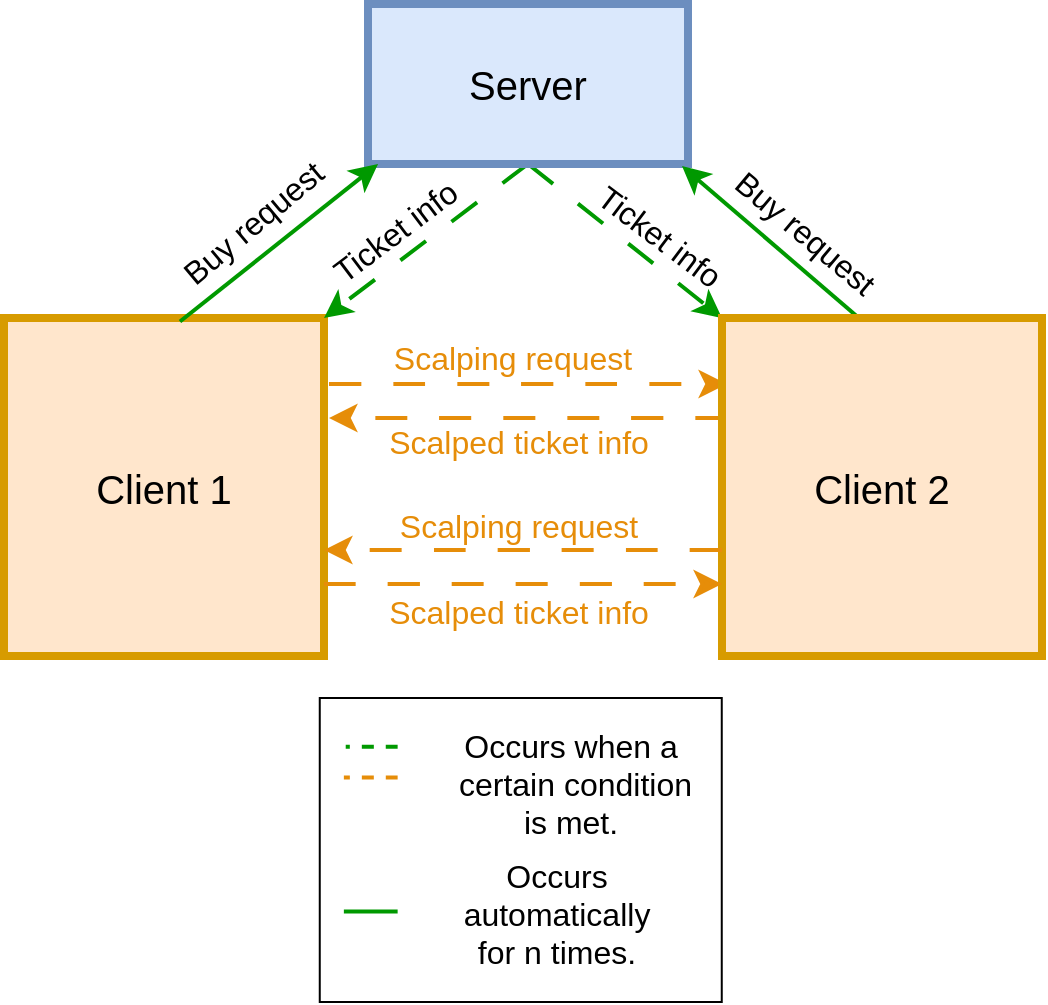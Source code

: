 <mxfile version="24.7.12">
  <diagram name="Page-1" id="m40n8pm2fc7japglgTBe">
    <mxGraphModel dx="1662" dy="616" grid="0" gridSize="10" guides="1" tooltips="1" connect="1" arrows="1" fold="1" page="0" pageScale="1" pageWidth="850" pageHeight="1100" math="0" shadow="0">
      <root>
        <mxCell id="0" />
        <mxCell id="1" parent="0" />
        <mxCell id="nqCIsX4LDL96y5m1TIFh-12" style="edgeStyle=none;curved=1;rounded=0;orthogonalLoop=1;jettySize=auto;html=1;fontSize=12;startSize=8;endSize=8;strokeWidth=2;dashed=1;dashPattern=8 8;fillColor=#ffe6cc;strokeColor=#E68D09;" parent="1" edge="1">
          <mxGeometry relative="1" as="geometry">
            <mxPoint x="-22.5" y="296" as="sourcePoint" />
            <mxPoint x="176.5" y="296" as="targetPoint" />
            <Array as="points">
              <mxPoint x="78.5" y="296" />
            </Array>
          </mxGeometry>
        </mxCell>
        <mxCell id="nqCIsX4LDL96y5m1TIFh-1" value="&lt;font style=&quot;font-size: 20px;&quot;&gt;Client 1&lt;/font&gt;" style="rounded=0;whiteSpace=wrap;html=1;fillColor=#ffe6cc;strokeColor=#d79b00;strokeWidth=4;" parent="1" vertex="1">
          <mxGeometry x="-185" y="263" width="160" height="169" as="geometry" />
        </mxCell>
        <mxCell id="nqCIsX4LDL96y5m1TIFh-5" style="edgeStyle=none;curved=1;rounded=0;orthogonalLoop=1;jettySize=auto;html=1;entryX=1;entryY=0;entryDx=0;entryDy=0;fontSize=12;startSize=8;endSize=8;exitX=0.5;exitY=1;exitDx=0;exitDy=0;strokeWidth=2;dashed=1;dashPattern=8 8;strokeColor=#009900;" parent="1" source="nqCIsX4LDL96y5m1TIFh-3" target="nqCIsX4LDL96y5m1TIFh-1" edge="1">
          <mxGeometry relative="1" as="geometry" />
        </mxCell>
        <mxCell id="nqCIsX4LDL96y5m1TIFh-6" style="edgeStyle=none;curved=1;rounded=0;orthogonalLoop=1;jettySize=auto;html=1;entryX=0;entryY=0;entryDx=0;entryDy=0;fontSize=12;startSize=8;endSize=8;exitX=0.5;exitY=1;exitDx=0;exitDy=0;strokeWidth=2;dashed=1;dashPattern=8 8;strokeColor=#009900;" parent="1" source="nqCIsX4LDL96y5m1TIFh-3" target="nqCIsX4LDL96y5m1TIFh-4" edge="1">
          <mxGeometry relative="1" as="geometry" />
        </mxCell>
        <mxCell id="nqCIsX4LDL96y5m1TIFh-3" value="&lt;font style=&quot;font-size: 20px;&quot;&gt;Server&lt;/font&gt;" style="rounded=0;whiteSpace=wrap;html=1;fillColor=#dae8fc;strokeColor=#6c8ebf;strokeWidth=4;" parent="1" vertex="1">
          <mxGeometry x="-3" y="106" width="160" height="80" as="geometry" />
        </mxCell>
        <mxCell id="nqCIsX4LDL96y5m1TIFh-10" style="edgeStyle=none;curved=1;rounded=0;orthogonalLoop=1;jettySize=auto;html=1;fontSize=12;startSize=8;endSize=8;strokeColor=#009900;strokeWidth=2;fillColor=#d5e8d4;" parent="1" edge="1">
          <mxGeometry relative="1" as="geometry">
            <mxPoint x="242.45" y="263" as="sourcePoint" />
            <mxPoint x="154.002" y="187" as="targetPoint" />
          </mxGeometry>
        </mxCell>
        <mxCell id="nqCIsX4LDL96y5m1TIFh-15" style="edgeStyle=none;curved=1;rounded=0;orthogonalLoop=1;jettySize=auto;html=1;entryX=1;entryY=0.5;entryDx=0;entryDy=0;fontSize=12;startSize=8;endSize=8;dashed=1;dashPattern=8 8;strokeWidth=2;strokeColor=#E68D09;" parent="1" edge="1">
          <mxGeometry relative="1" as="geometry">
            <mxPoint x="176.5" y="313" as="sourcePoint" />
            <mxPoint x="-22.5" y="313" as="targetPoint" />
          </mxGeometry>
        </mxCell>
        <mxCell id="nqCIsX4LDL96y5m1TIFh-4" value="&lt;font style=&quot;font-size: 20px;&quot;&gt;Client 2&lt;/font&gt;" style="rounded=0;whiteSpace=wrap;html=1;fillColor=#ffe6cc;strokeColor=#d79b00;strokeWidth=4;" parent="1" vertex="1">
          <mxGeometry x="174" y="263" width="160" height="169" as="geometry" />
        </mxCell>
        <mxCell id="nqCIsX4LDL96y5m1TIFh-7" value="Ticket info" style="text;html=1;align=center;verticalAlign=middle;resizable=0;points=[];autosize=1;strokeColor=none;fillColor=none;fontSize=16;rotation=323;" parent="1" vertex="1">
          <mxGeometry x="-35" y="204" width="90" height="31" as="geometry" />
        </mxCell>
        <mxCell id="nqCIsX4LDL96y5m1TIFh-8" style="edgeStyle=none;curved=1;rounded=0;orthogonalLoop=1;jettySize=auto;html=1;entryX=0.296;entryY=0.978;entryDx=0;entryDy=0;entryPerimeter=0;fontSize=12;startSize=8;endSize=8;fontColor=#000000;strokeColor=#009900;strokeWidth=2;" parent="1" edge="1">
          <mxGeometry relative="1" as="geometry">
            <mxPoint x="-97.003" y="264.76" as="sourcePoint" />
            <mxPoint x="2.05" y="186" as="targetPoint" />
          </mxGeometry>
        </mxCell>
        <mxCell id="nqCIsX4LDL96y5m1TIFh-9" value="Buy request" style="text;html=1;align=center;verticalAlign=middle;resizable=0;points=[];autosize=1;strokeColor=none;fillColor=none;fontSize=16;rotation=-40;fontColor=#000000;" parent="1" vertex="1">
          <mxGeometry x="-113" y="200" width="103" height="31" as="geometry" />
        </mxCell>
        <mxCell id="nqCIsX4LDL96y5m1TIFh-11" value="Buy request" style="text;html=1;align=center;verticalAlign=middle;resizable=0;points=[];autosize=1;strokeColor=none;fillColor=none;fontSize=16;rotation=40;fontColor=#000000;" parent="1" vertex="1">
          <mxGeometry x="164" y="204" width="103" height="31" as="geometry" />
        </mxCell>
        <mxCell id="nqCIsX4LDL96y5m1TIFh-13" value="&lt;font color=&quot;#e68d09&quot;&gt;Scalping request&lt;/font&gt;" style="text;html=1;align=center;verticalAlign=middle;resizable=0;points=[];autosize=1;strokeColor=none;fillColor=none;fontSize=16;" parent="1" vertex="1">
          <mxGeometry x="0.56" y="267" width="137" height="31" as="geometry" />
        </mxCell>
        <mxCell id="nqCIsX4LDL96y5m1TIFh-21" value="" style="group" parent="1" vertex="1" connectable="0">
          <mxGeometry x="-27.12" y="453" width="201.121" height="152" as="geometry" />
        </mxCell>
        <mxCell id="nqCIsX4LDL96y5m1TIFh-25" value="" style="group" parent="nqCIsX4LDL96y5m1TIFh-21" vertex="1" connectable="0">
          <mxGeometry width="201.121" height="152" as="geometry" />
        </mxCell>
        <mxCell id="nqCIsX4LDL96y5m1TIFh-16" value="&lt;blockquote style=&quot;margin: 0 0 0 40px; border: none; padding: 0px;&quot;&gt;&lt;br&gt;&lt;/blockquote&gt;" style="rounded=0;whiteSpace=wrap;html=1;align=left;" parent="nqCIsX4LDL96y5m1TIFh-25" vertex="1">
          <mxGeometry width="201" height="152" as="geometry" />
        </mxCell>
        <mxCell id="nqCIsX4LDL96y5m1TIFh-17" style="edgeStyle=none;curved=1;rounded=0;orthogonalLoop=1;jettySize=auto;html=1;fontSize=12;startSize=8;endSize=8;strokeColor=#009900;strokeWidth=2;endArrow=none;endFill=0;dashed=1;" parent="nqCIsX4LDL96y5m1TIFh-25" edge="1">
          <mxGeometry relative="1" as="geometry">
            <mxPoint x="38.942" y="24.327" as="sourcePoint" />
            <mxPoint x="12.981" y="24.327" as="targetPoint" />
          </mxGeometry>
        </mxCell>
        <mxCell id="nqCIsX4LDL96y5m1TIFh-20" style="edgeStyle=none;curved=1;rounded=0;orthogonalLoop=1;jettySize=auto;html=1;fontSize=12;startSize=8;endSize=8;strokeColor=#E68D09;strokeWidth=2;endArrow=none;endFill=0;dashed=1;" parent="nqCIsX4LDL96y5m1TIFh-25" edge="1">
          <mxGeometry relative="1" as="geometry">
            <mxPoint x="38.942" y="39.808" as="sourcePoint" />
            <mxPoint x="12.053" y="39.808" as="targetPoint" />
          </mxGeometry>
        </mxCell>
        <mxCell id="nqCIsX4LDL96y5m1TIFh-22" style="edgeStyle=none;curved=1;rounded=0;orthogonalLoop=1;jettySize=auto;html=1;fontSize=12;startSize=8;endSize=8;exitX=0.5;exitY=1;exitDx=0;exitDy=0;strokeWidth=2;endArrow=none;endFill=0;strokeColor=#009900;" parent="nqCIsX4LDL96y5m1TIFh-25" edge="1">
          <mxGeometry relative="1" as="geometry">
            <mxPoint x="38.942" y="106.71" as="sourcePoint" />
            <mxPoint x="12.053" y="106.71" as="targetPoint" />
          </mxGeometry>
        </mxCell>
        <mxCell id="nqCIsX4LDL96y5m1TIFh-24" value="Occurs &lt;br&gt;automatically &lt;br&gt;for n times." style="text;html=1;align=center;verticalAlign=middle;resizable=0;points=[];autosize=1;fontSize=16;strokeColor=none;" parent="nqCIsX4LDL96y5m1TIFh-25" vertex="1">
          <mxGeometry x="62.121" y="72.998" width="111" height="70" as="geometry" />
        </mxCell>
        <mxCell id="nqCIsX4LDL96y5m1TIFh-18" value="Occurs when a&lt;br&gt;&amp;nbsp;certain&amp;nbsp;&lt;span style=&quot;background-color: initial;&quot;&gt;condition &lt;br&gt;is met.&lt;/span&gt;" style="text;html=1;align=center;verticalAlign=middle;resizable=0;points=[];autosize=1;fontSize=16;strokeColor=none;" parent="nqCIsX4LDL96y5m1TIFh-25" vertex="1">
          <mxGeometry x="56.001" y="7.998" width="139" height="70" as="geometry" />
        </mxCell>
        <mxCell id="oOTAxdBSeaSTQrg-OE3V-3" value="Ticket info" style="text;html=1;align=center;verticalAlign=middle;resizable=0;points=[];autosize=1;strokeColor=none;fillColor=none;fontSize=16;rotation=37;flipV=0;flipH=0;" vertex="1" parent="1">
          <mxGeometry x="98" y="206" width="90" height="31" as="geometry" />
        </mxCell>
        <mxCell id="oOTAxdBSeaSTQrg-OE3V-6" value="&lt;font color=&quot;#e68d09&quot;&gt;Scalped ticket info&lt;/font&gt;" style="text;html=1;align=center;verticalAlign=middle;resizable=0;points=[];autosize=1;strokeColor=none;fillColor=none;fontSize=16;" vertex="1" parent="1">
          <mxGeometry x="-2.44" y="309" width="148" height="31" as="geometry" />
        </mxCell>
        <mxCell id="oOTAxdBSeaSTQrg-OE3V-7" value="&lt;font color=&quot;#e68d09&quot;&gt;Scalping request&lt;/font&gt;" style="text;html=1;align=center;verticalAlign=middle;resizable=0;points=[];autosize=1;strokeColor=none;fillColor=none;fontSize=16;" vertex="1" parent="1">
          <mxGeometry x="3.06" y="351" width="137" height="31" as="geometry" />
        </mxCell>
        <mxCell id="oOTAxdBSeaSTQrg-OE3V-8" value="&lt;font color=&quot;#e68d09&quot;&gt;Scalped ticket info&lt;/font&gt;" style="text;html=1;align=center;verticalAlign=middle;resizable=0;points=[];autosize=1;strokeColor=none;fillColor=none;fontSize=16;" vertex="1" parent="1">
          <mxGeometry x="-2.44" y="394" width="148" height="31" as="geometry" />
        </mxCell>
        <mxCell id="oOTAxdBSeaSTQrg-OE3V-9" style="edgeStyle=none;curved=1;rounded=0;orthogonalLoop=1;jettySize=auto;html=1;fontSize=12;startSize=8;endSize=8;strokeWidth=2;dashed=1;dashPattern=8 8;fillColor=#ffe6cc;strokeColor=#E68D09;" edge="1" parent="1">
          <mxGeometry relative="1" as="geometry">
            <mxPoint x="174" y="379" as="sourcePoint" />
            <mxPoint x="-25" y="379" as="targetPoint" />
            <Array as="points">
              <mxPoint x="73" y="379" />
            </Array>
          </mxGeometry>
        </mxCell>
        <mxCell id="oOTAxdBSeaSTQrg-OE3V-10" style="edgeStyle=none;curved=1;rounded=0;orthogonalLoop=1;jettySize=auto;html=1;entryX=1;entryY=0.5;entryDx=0;entryDy=0;fontSize=12;startSize=8;endSize=8;dashed=1;dashPattern=8 8;strokeWidth=2;strokeColor=#E68D09;" edge="1" parent="1">
          <mxGeometry relative="1" as="geometry">
            <mxPoint x="-25" y="396" as="sourcePoint" />
            <mxPoint x="174" y="396" as="targetPoint" />
          </mxGeometry>
        </mxCell>
      </root>
    </mxGraphModel>
  </diagram>
</mxfile>
